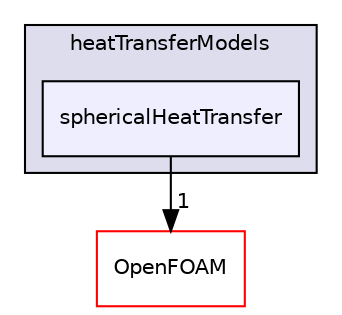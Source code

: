 digraph "src/phaseSystemModels/reactingEulerFoam/interfacialModels/heatTransferModels/sphericalHeatTransfer" {
  bgcolor=transparent;
  compound=true
  node [ fontsize="10", fontname="Helvetica"];
  edge [ labelfontsize="10", labelfontname="Helvetica"];
  subgraph clusterdir_1f5ad9ca7a74547ca7687fc87efc2f7d {
    graph [ bgcolor="#ddddee", pencolor="black", label="heatTransferModels" fontname="Helvetica", fontsize="10", URL="dir_1f5ad9ca7a74547ca7687fc87efc2f7d.html"]
  dir_f9bd5a8b56de79fca75e1bcac5ac31ea [shape=box, label="sphericalHeatTransfer", style="filled", fillcolor="#eeeeff", pencolor="black", URL="dir_f9bd5a8b56de79fca75e1bcac5ac31ea.html"];
  }
  dir_c5473ff19b20e6ec4dfe5c310b3778a8 [shape=box label="OpenFOAM" color="red" URL="dir_c5473ff19b20e6ec4dfe5c310b3778a8.html"];
  dir_f9bd5a8b56de79fca75e1bcac5ac31ea->dir_c5473ff19b20e6ec4dfe5c310b3778a8 [headlabel="1", labeldistance=1.5 headhref="dir_003126_002151.html"];
}
